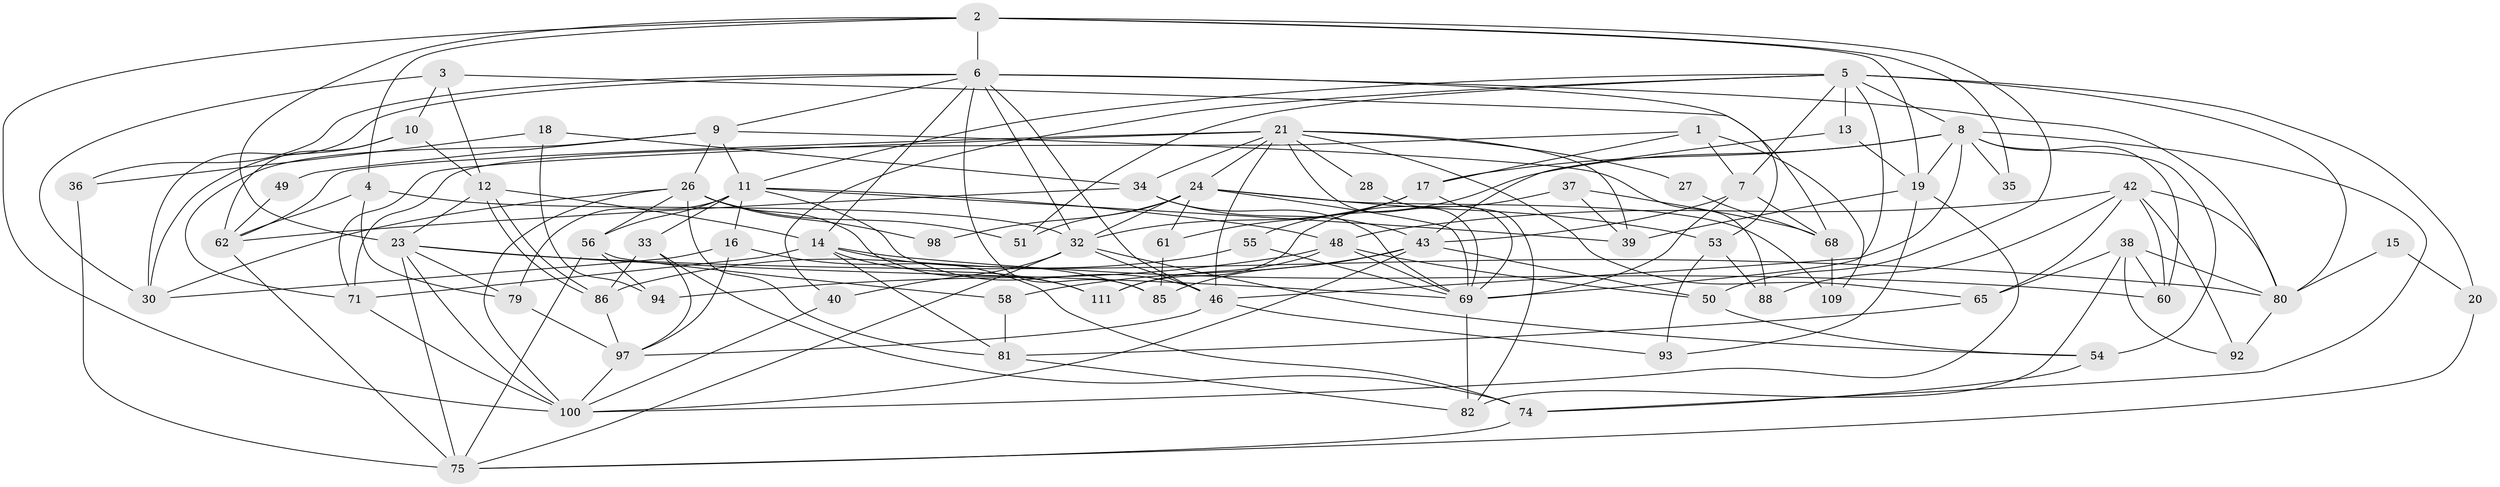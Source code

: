 // original degree distribution, {2: 0.13513513513513514, 4: 0.2882882882882883, 6: 0.07207207207207207, 5: 0.22522522522522523, 3: 0.23423423423423423, 7: 0.04504504504504504}
// Generated by graph-tools (version 1.1) at 2025/42/03/06/25 10:42:01]
// undirected, 72 vertices, 178 edges
graph export_dot {
graph [start="1"]
  node [color=gray90,style=filled];
  1 [super="+83"];
  2 [super="+31"];
  3;
  4;
  5 [super="+22"];
  6 [super="+59"];
  7 [super="+91"];
  8 [super="+44"];
  9 [super="+25"];
  10 [super="+29"];
  11 [super="+47"];
  12 [super="+63"];
  13;
  14 [super="+108"];
  15;
  16;
  17 [super="+67"];
  18;
  19 [super="+96"];
  20;
  21 [super="+72"];
  23 [super="+77"];
  24 [super="+57"];
  26 [super="+66"];
  27;
  28;
  30 [super="+70"];
  32 [super="+45"];
  33 [super="+41"];
  34 [super="+90"];
  35;
  36;
  37 [super="+52"];
  38 [super="+106"];
  39 [super="+78"];
  40 [super="+95"];
  42 [super="+102"];
  43 [super="+107"];
  46;
  48 [super="+73"];
  49;
  50 [super="+64"];
  51;
  53;
  54;
  55;
  56;
  58;
  60;
  61;
  62;
  65;
  68 [super="+76"];
  69 [super="+110"];
  71;
  74 [super="+84"];
  75 [super="+104"];
  79 [super="+99"];
  80 [super="+101"];
  81 [super="+89"];
  82;
  85 [super="+87"];
  86;
  88;
  92;
  93;
  94;
  97 [super="+103"];
  98;
  100 [super="+105"];
  109;
  111;
  1 -- 71;
  1 -- 109;
  1 -- 17;
  1 -- 7 [weight=2];
  2 -- 4;
  2 -- 35;
  2 -- 19;
  2 -- 50;
  2 -- 100;
  2 -- 6;
  2 -- 23;
  3 -- 30;
  3 -- 68;
  3 -- 12;
  3 -- 10;
  4 -- 62;
  4 -- 32;
  4 -- 79;
  5 -- 11;
  5 -- 8;
  5 -- 80;
  5 -- 69;
  5 -- 51;
  5 -- 20;
  5 -- 7;
  5 -- 13;
  5 -- 40;
  6 -- 46;
  6 -- 32;
  6 -- 9;
  6 -- 36;
  6 -- 53;
  6 -- 30;
  6 -- 85;
  6 -- 14;
  6 -- 80;
  7 -- 69;
  7 -- 68;
  7 -- 43;
  8 -- 35;
  8 -- 55;
  8 -- 17;
  8 -- 54;
  8 -- 74;
  8 -- 60;
  8 -- 46;
  8 -- 19;
  9 -- 49;
  9 -- 88;
  9 -- 26;
  9 -- 71;
  9 -- 11;
  10 -- 12;
  10 -- 62;
  10 -- 30;
  11 -- 46;
  11 -- 33;
  11 -- 79;
  11 -- 16;
  11 -- 48;
  11 -- 39;
  11 -- 56;
  12 -- 86;
  12 -- 86;
  12 -- 23;
  12 -- 14;
  13 -- 19;
  13 -- 43;
  14 -- 71;
  14 -- 85;
  14 -- 60;
  14 -- 111;
  14 -- 81;
  15 -- 80;
  15 -- 20;
  16 -- 30 [weight=2];
  16 -- 74;
  16 -- 97;
  17 -- 82;
  17 -- 32;
  17 -- 61;
  18 -- 94;
  18 -- 36;
  18 -- 34;
  19 -- 93;
  19 -- 100;
  19 -- 39;
  20 -- 75;
  21 -- 65;
  21 -- 62;
  21 -- 27;
  21 -- 39;
  21 -- 69;
  21 -- 24;
  21 -- 34;
  21 -- 71;
  21 -- 28;
  21 -- 46;
  23 -- 75;
  23 -- 79;
  23 -- 69;
  23 -- 80;
  23 -- 100;
  24 -- 53;
  24 -- 61;
  24 -- 109;
  24 -- 69;
  24 -- 98;
  24 -- 51;
  24 -- 32;
  26 -- 98;
  26 -- 111;
  26 -- 30;
  26 -- 100;
  26 -- 81;
  26 -- 56;
  26 -- 51;
  27 -- 68;
  28 -- 69;
  32 -- 46;
  32 -- 75;
  32 -- 54;
  32 -- 40;
  33 -- 97;
  33 -- 86;
  33 -- 74;
  34 -- 43 [weight=2];
  34 -- 69;
  34 -- 62;
  36 -- 75;
  37 -- 39;
  37 -- 68;
  37 -- 111;
  38 -- 92;
  38 -- 82;
  38 -- 65;
  38 -- 60;
  38 -- 80;
  40 -- 100;
  42 -- 65;
  42 -- 48;
  42 -- 60;
  42 -- 88;
  42 -- 92;
  42 -- 80;
  43 -- 85;
  43 -- 100;
  43 -- 50;
  43 -- 58;
  46 -- 93;
  46 -- 97;
  48 -- 69;
  48 -- 50;
  48 -- 111;
  48 -- 94;
  49 -- 62;
  50 -- 54;
  53 -- 88;
  53 -- 93;
  54 -- 74;
  55 -- 69;
  55 -- 86;
  56 -- 58;
  56 -- 94;
  56 -- 75;
  58 -- 81;
  61 -- 85;
  62 -- 75;
  65 -- 81;
  68 -- 109;
  69 -- 82;
  71 -- 100;
  74 -- 75;
  79 -- 97;
  80 -- 92;
  81 -- 82;
  86 -- 97;
  97 -- 100;
}
